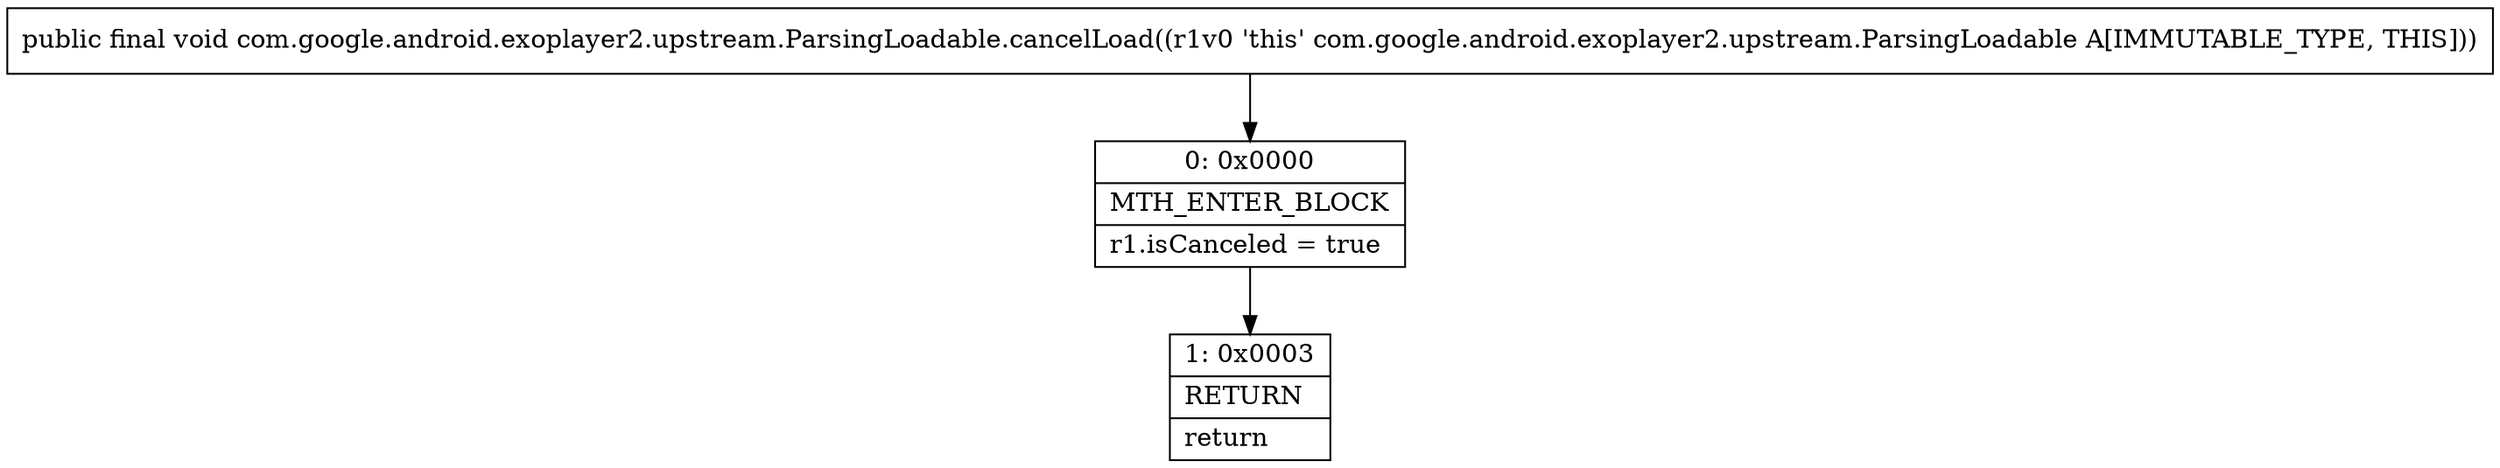 digraph "CFG forcom.google.android.exoplayer2.upstream.ParsingLoadable.cancelLoad()V" {
Node_0 [shape=record,label="{0\:\ 0x0000|MTH_ENTER_BLOCK\l|r1.isCanceled = true\l}"];
Node_1 [shape=record,label="{1\:\ 0x0003|RETURN\l|return\l}"];
MethodNode[shape=record,label="{public final void com.google.android.exoplayer2.upstream.ParsingLoadable.cancelLoad((r1v0 'this' com.google.android.exoplayer2.upstream.ParsingLoadable A[IMMUTABLE_TYPE, THIS])) }"];
MethodNode -> Node_0;
Node_0 -> Node_1;
}

